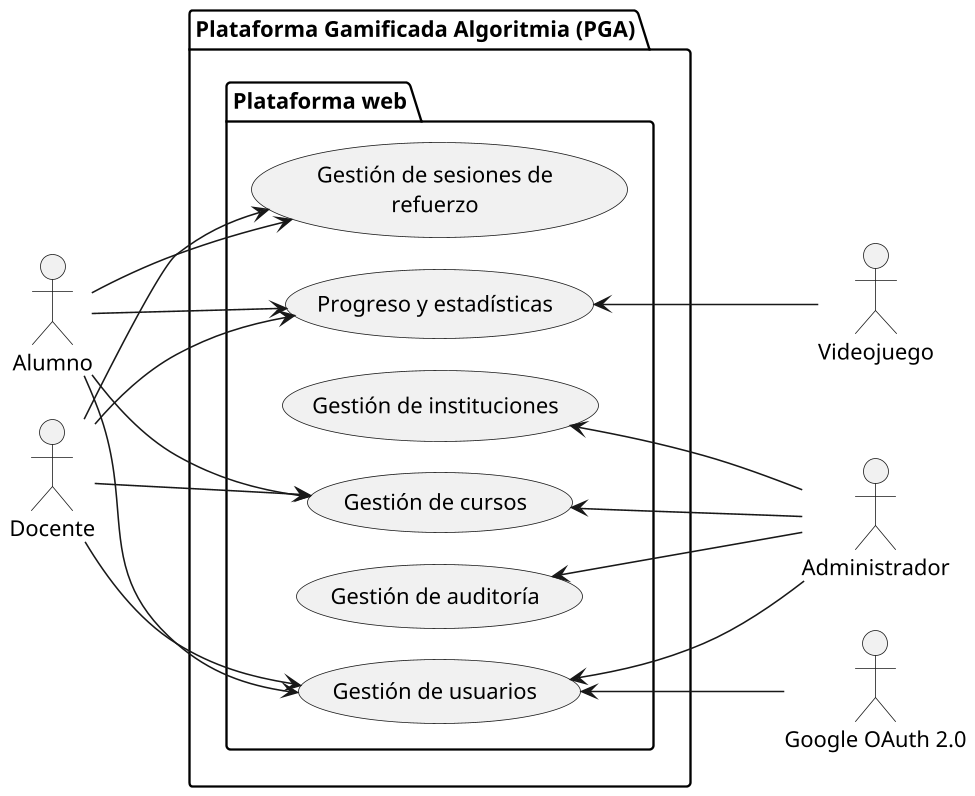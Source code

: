 @startuml DCU_PlataformaWebAltoNivel
left to right direction

skinparam dpi 150
skinparam usecasePadding 25
skinparam actorPadding 80
skinparam packagePadding 50
skinparam wrapWidth 200

skinparam nodesep 20
skinparam ranksep 100

actor Alumno
actor Docente
actor Administrador
actor "Google OAuth 2.0" as GoogleOAuth2
actor Videojuego

package "Plataforma Gamificada Algoritmia (PGA)"{
    package "Plataforma web"{
        usecase "Gestión de usuarios" as GestionUsuarios
        usecase "Gestión de instituciones" as GestionInstituciones
        usecase "Gestión de cursos" as GestionCursos
        usecase "Gestión de sesiones de refuerzo" as GestionSesionesRefuerzo
        usecase "Progreso y estadísticas" as ProgresoEstadisticas
        usecase "Gestión de auditoría" as GestionAuditoria
    }

    Alumno --> GestionUsuarios
    Alumno --> GestionCursos
    Alumno --> ProgresoEstadisticas
    Alumno --> GestionSesionesRefuerzo
    
    Administrador -up-> GestionUsuarios
    Administrador -up-> GestionInstituciones
    Administrador -up-> GestionCursos
    Administrador -up-> GestionAuditoria

    Docente --> GestionUsuarios
    Docente --> GestionCursos
    Docente --> GestionSesionesRefuerzo
    Docente --> ProgresoEstadisticas

    GoogleOAuth2 -up-> GestionUsuarios
    Videojuego -up-> ProgresoEstadisticas
}

@enduml